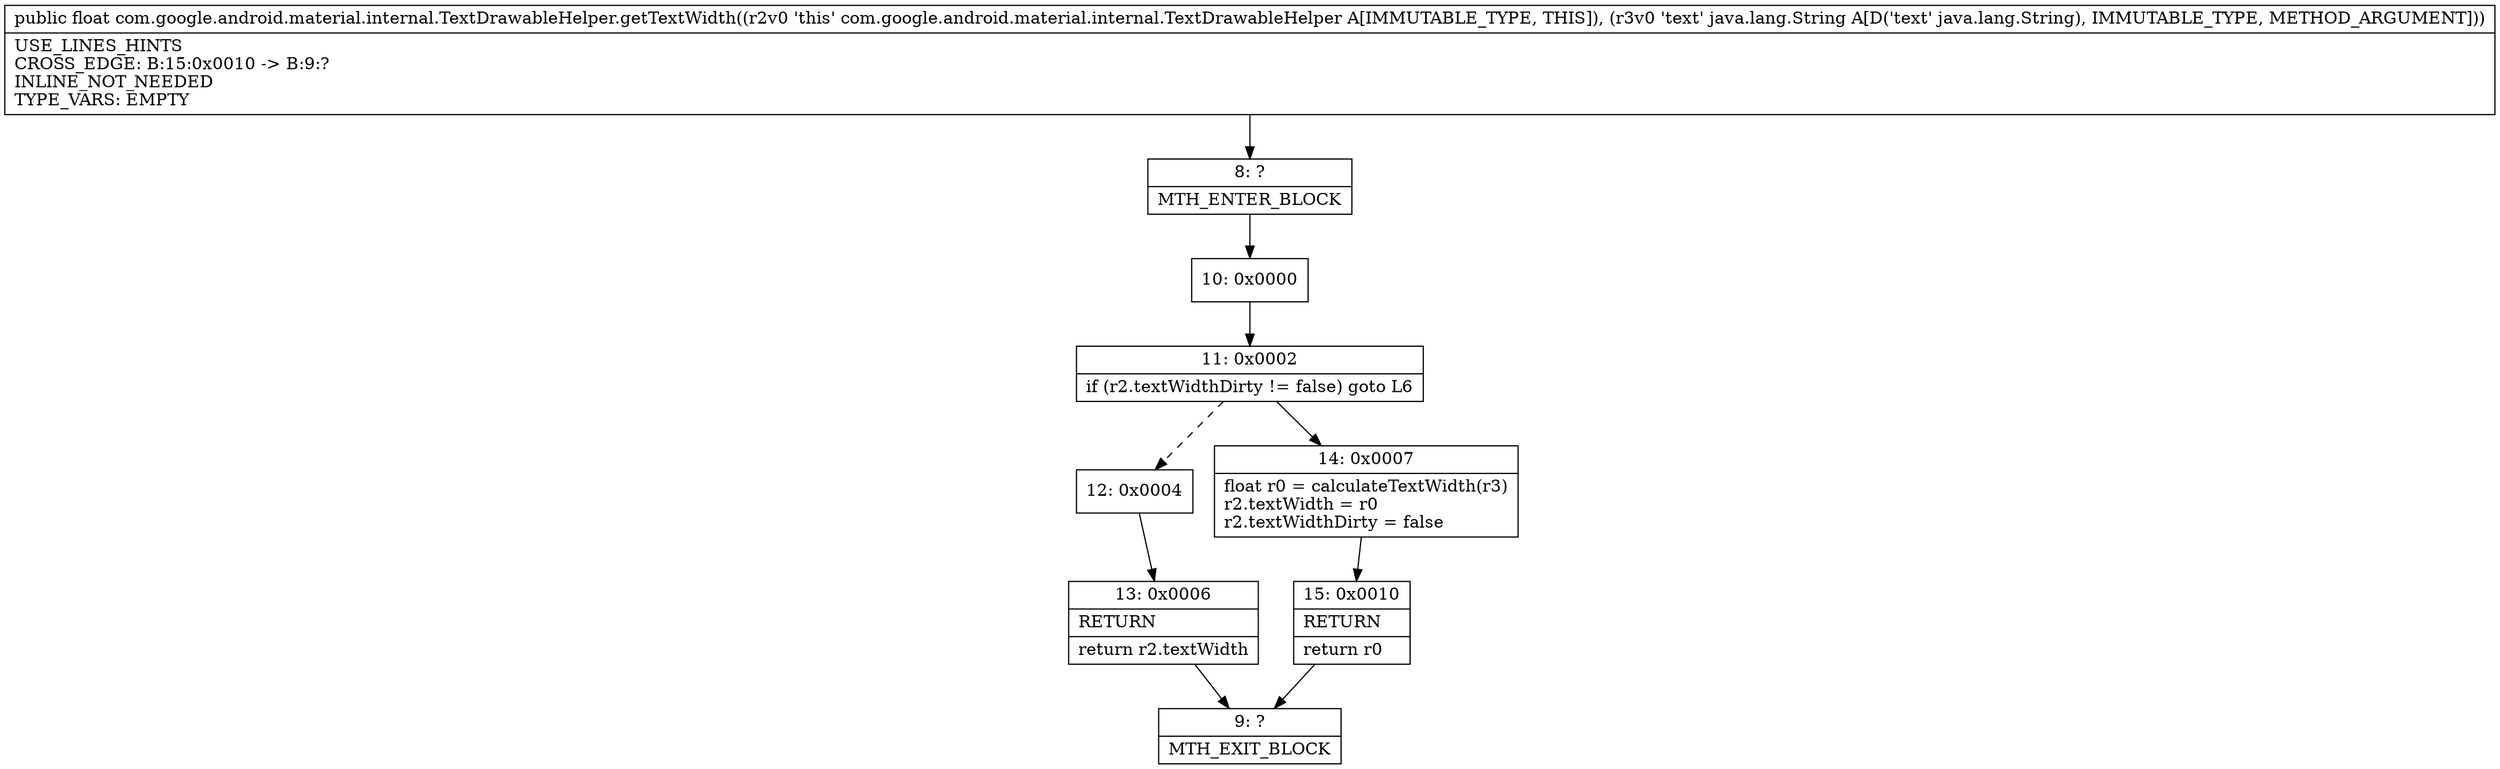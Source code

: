 digraph "CFG forcom.google.android.material.internal.TextDrawableHelper.getTextWidth(Ljava\/lang\/String;)F" {
Node_8 [shape=record,label="{8\:\ ?|MTH_ENTER_BLOCK\l}"];
Node_10 [shape=record,label="{10\:\ 0x0000}"];
Node_11 [shape=record,label="{11\:\ 0x0002|if (r2.textWidthDirty != false) goto L6\l}"];
Node_12 [shape=record,label="{12\:\ 0x0004}"];
Node_13 [shape=record,label="{13\:\ 0x0006|RETURN\l|return r2.textWidth\l}"];
Node_9 [shape=record,label="{9\:\ ?|MTH_EXIT_BLOCK\l}"];
Node_14 [shape=record,label="{14\:\ 0x0007|float r0 = calculateTextWidth(r3)\lr2.textWidth = r0\lr2.textWidthDirty = false\l}"];
Node_15 [shape=record,label="{15\:\ 0x0010|RETURN\l|return r0\l}"];
MethodNode[shape=record,label="{public float com.google.android.material.internal.TextDrawableHelper.getTextWidth((r2v0 'this' com.google.android.material.internal.TextDrawableHelper A[IMMUTABLE_TYPE, THIS]), (r3v0 'text' java.lang.String A[D('text' java.lang.String), IMMUTABLE_TYPE, METHOD_ARGUMENT]))  | USE_LINES_HINTS\lCROSS_EDGE: B:15:0x0010 \-\> B:9:?\lINLINE_NOT_NEEDED\lTYPE_VARS: EMPTY\l}"];
MethodNode -> Node_8;Node_8 -> Node_10;
Node_10 -> Node_11;
Node_11 -> Node_12[style=dashed];
Node_11 -> Node_14;
Node_12 -> Node_13;
Node_13 -> Node_9;
Node_14 -> Node_15;
Node_15 -> Node_9;
}

